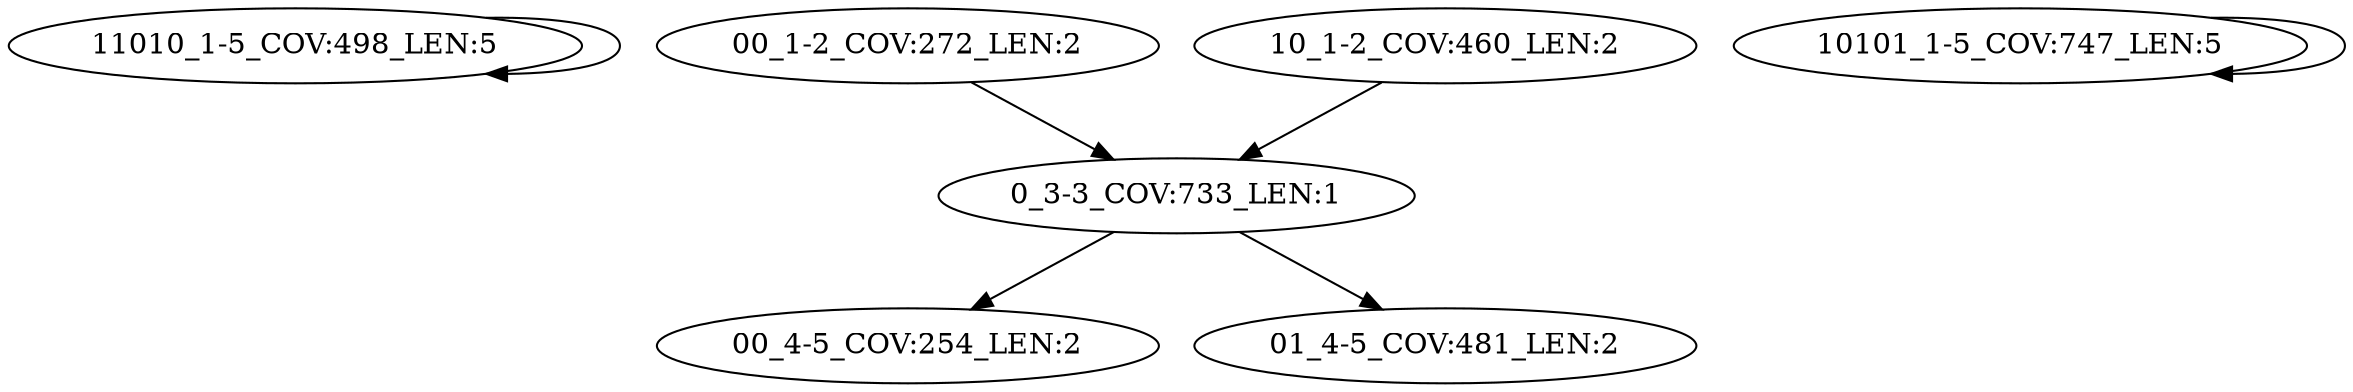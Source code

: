 digraph G {
    "11010_1-5_COV:498_LEN:5" -> "11010_1-5_COV:498_LEN:5";
    "0_3-3_COV:733_LEN:1" -> "00_4-5_COV:254_LEN:2";
    "0_3-3_COV:733_LEN:1" -> "01_4-5_COV:481_LEN:2";
    "00_1-2_COV:272_LEN:2" -> "0_3-3_COV:733_LEN:1";
    "10101_1-5_COV:747_LEN:5" -> "10101_1-5_COV:747_LEN:5";
    "10_1-2_COV:460_LEN:2" -> "0_3-3_COV:733_LEN:1";
}
